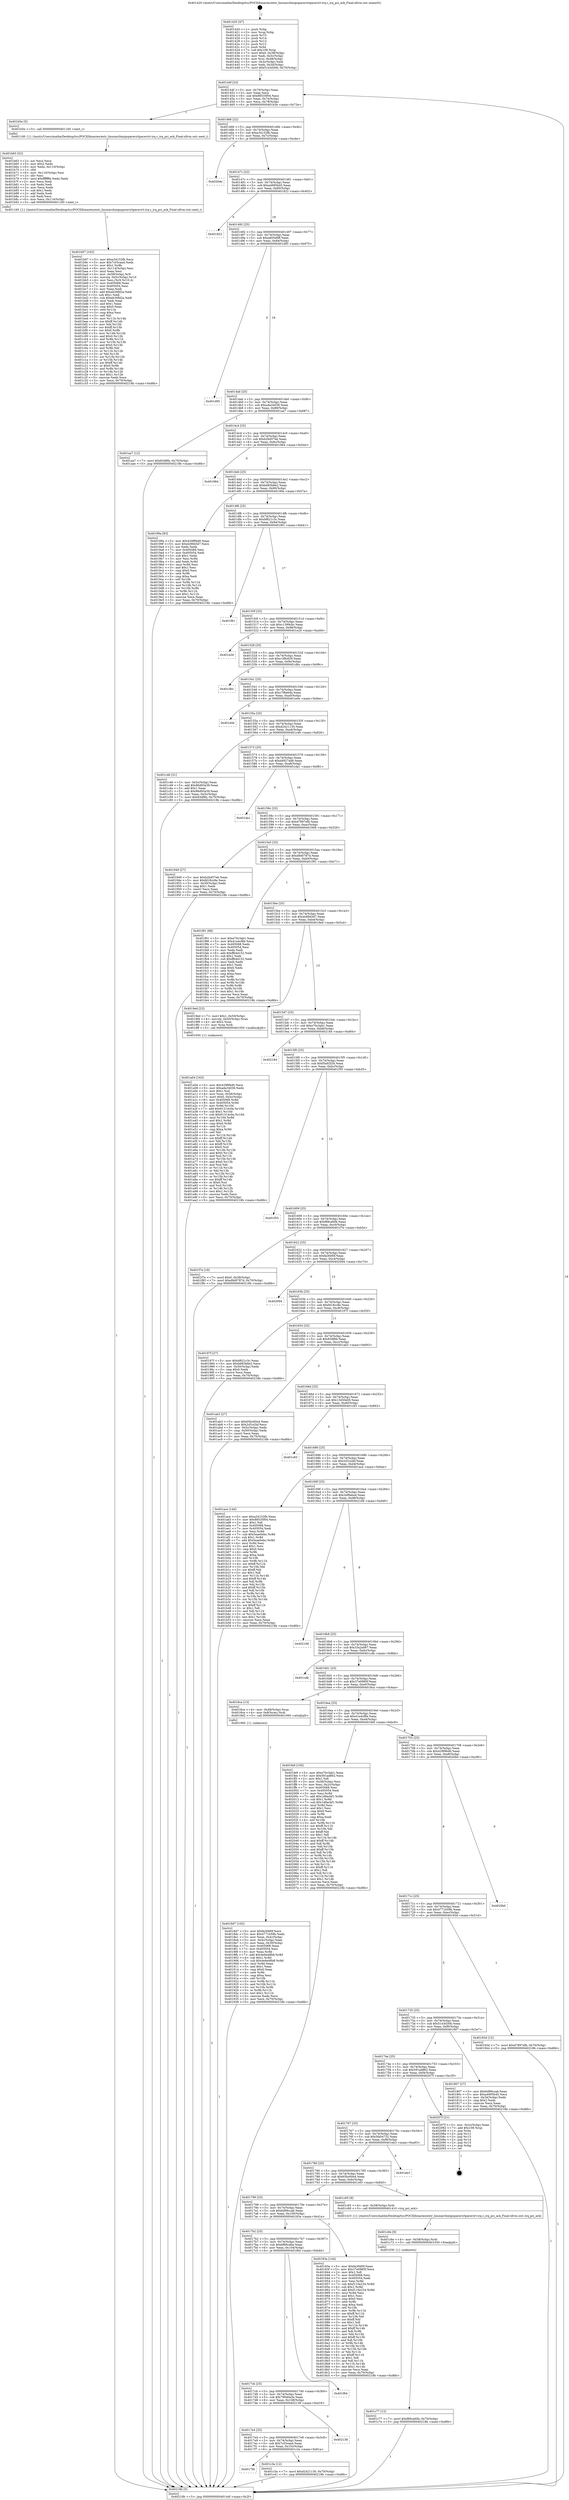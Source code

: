 digraph "0x401420" {
  label = "0x401420 (/mnt/c/Users/mathe/Desktop/tcc/POCII/binaries/extr_linuxarchmipsparavirtparavirt-irq.c_irq_pci_ack_Final-ollvm.out::main(0))"
  labelloc = "t"
  node[shape=record]

  Entry [label="",width=0.3,height=0.3,shape=circle,fillcolor=black,style=filled]
  "0x40144f" [label="{
     0x40144f [23]\l
     | [instrs]\l
     &nbsp;&nbsp;0x40144f \<+3\>: mov -0x70(%rbp),%eax\l
     &nbsp;&nbsp;0x401452 \<+2\>: mov %eax,%ecx\l
     &nbsp;&nbsp;0x401454 \<+6\>: sub $0x88535f04,%ecx\l
     &nbsp;&nbsp;0x40145a \<+3\>: mov %eax,-0x74(%rbp)\l
     &nbsp;&nbsp;0x40145d \<+3\>: mov %ecx,-0x78(%rbp)\l
     &nbsp;&nbsp;0x401460 \<+6\>: je 0000000000401b5e \<main+0x73e\>\l
  }"]
  "0x401b5e" [label="{
     0x401b5e [5]\l
     | [instrs]\l
     &nbsp;&nbsp;0x401b5e \<+5\>: call 0000000000401160 \<next_i\>\l
     | [calls]\l
     &nbsp;&nbsp;0x401160 \{1\} (/mnt/c/Users/mathe/Desktop/tcc/POCII/binaries/extr_linuxarchmipsparavirtparavirt-irq.c_irq_pci_ack_Final-ollvm.out::next_i)\l
  }"]
  "0x401466" [label="{
     0x401466 [22]\l
     | [instrs]\l
     &nbsp;&nbsp;0x401466 \<+5\>: jmp 000000000040146b \<main+0x4b\>\l
     &nbsp;&nbsp;0x40146b \<+3\>: mov -0x74(%rbp),%eax\l
     &nbsp;&nbsp;0x40146e \<+5\>: sub $0xa34152fb,%eax\l
     &nbsp;&nbsp;0x401473 \<+3\>: mov %eax,-0x7c(%rbp)\l
     &nbsp;&nbsp;0x401476 \<+6\>: je 00000000004020de \<main+0xcbe\>\l
  }"]
  Exit [label="",width=0.3,height=0.3,shape=circle,fillcolor=black,style=filled,peripheries=2]
  "0x4020de" [label="{
     0x4020de\l
  }", style=dashed]
  "0x40147c" [label="{
     0x40147c [22]\l
     | [instrs]\l
     &nbsp;&nbsp;0x40147c \<+5\>: jmp 0000000000401481 \<main+0x61\>\l
     &nbsp;&nbsp;0x401481 \<+3\>: mov -0x74(%rbp),%eax\l
     &nbsp;&nbsp;0x401484 \<+5\>: sub $0xa4995b45,%eax\l
     &nbsp;&nbsp;0x401489 \<+3\>: mov %eax,-0x80(%rbp)\l
     &nbsp;&nbsp;0x40148c \<+6\>: je 0000000000401822 \<main+0x402\>\l
  }"]
  "0x401c77" [label="{
     0x401c77 [12]\l
     | [instrs]\l
     &nbsp;&nbsp;0x401c77 \<+7\>: movl $0xf89ca60b,-0x70(%rbp)\l
     &nbsp;&nbsp;0x401c7e \<+5\>: jmp 000000000040218b \<main+0xd6b\>\l
  }"]
  "0x401822" [label="{
     0x401822\l
  }", style=dashed]
  "0x401492" [label="{
     0x401492 [25]\l
     | [instrs]\l
     &nbsp;&nbsp;0x401492 \<+5\>: jmp 0000000000401497 \<main+0x77\>\l
     &nbsp;&nbsp;0x401497 \<+3\>: mov -0x74(%rbp),%eax\l
     &nbsp;&nbsp;0x40149a \<+5\>: sub $0xa605d6ff,%eax\l
     &nbsp;&nbsp;0x40149f \<+6\>: mov %eax,-0x84(%rbp)\l
     &nbsp;&nbsp;0x4014a5 \<+6\>: je 0000000000401d95 \<main+0x975\>\l
  }"]
  "0x401c6e" [label="{
     0x401c6e [9]\l
     | [instrs]\l
     &nbsp;&nbsp;0x401c6e \<+4\>: mov -0x58(%rbp),%rdi\l
     &nbsp;&nbsp;0x401c72 \<+5\>: call 0000000000401030 \<free@plt\>\l
     | [calls]\l
     &nbsp;&nbsp;0x401030 \{1\} (unknown)\l
  }"]
  "0x401d95" [label="{
     0x401d95\l
  }", style=dashed]
  "0x4014ab" [label="{
     0x4014ab [25]\l
     | [instrs]\l
     &nbsp;&nbsp;0x4014ab \<+5\>: jmp 00000000004014b0 \<main+0x90\>\l
     &nbsp;&nbsp;0x4014b0 \<+3\>: mov -0x74(%rbp),%eax\l
     &nbsp;&nbsp;0x4014b3 \<+5\>: sub $0xada34036,%eax\l
     &nbsp;&nbsp;0x4014b8 \<+6\>: mov %eax,-0x88(%rbp)\l
     &nbsp;&nbsp;0x4014be \<+6\>: je 0000000000401aa7 \<main+0x687\>\l
  }"]
  "0x4017fd" [label="{
     0x4017fd\l
  }", style=dashed]
  "0x401aa7" [label="{
     0x401aa7 [12]\l
     | [instrs]\l
     &nbsp;&nbsp;0x401aa7 \<+7\>: movl $0x83df6b,-0x70(%rbp)\l
     &nbsp;&nbsp;0x401aae \<+5\>: jmp 000000000040218b \<main+0xd6b\>\l
  }"]
  "0x4014c4" [label="{
     0x4014c4 [25]\l
     | [instrs]\l
     &nbsp;&nbsp;0x4014c4 \<+5\>: jmp 00000000004014c9 \<main+0xa9\>\l
     &nbsp;&nbsp;0x4014c9 \<+3\>: mov -0x74(%rbp),%eax\l
     &nbsp;&nbsp;0x4014cc \<+5\>: sub $0xb2bd57eb,%eax\l
     &nbsp;&nbsp;0x4014d1 \<+6\>: mov %eax,-0x8c(%rbp)\l
     &nbsp;&nbsp;0x4014d7 \<+6\>: je 0000000000401964 \<main+0x544\>\l
  }"]
  "0x401c3a" [label="{
     0x401c3a [12]\l
     | [instrs]\l
     &nbsp;&nbsp;0x401c3a \<+7\>: movl $0xd2421130,-0x70(%rbp)\l
     &nbsp;&nbsp;0x401c41 \<+5\>: jmp 000000000040218b \<main+0xd6b\>\l
  }"]
  "0x401964" [label="{
     0x401964\l
  }", style=dashed]
  "0x4014dd" [label="{
     0x4014dd [25]\l
     | [instrs]\l
     &nbsp;&nbsp;0x4014dd \<+5\>: jmp 00000000004014e2 \<main+0xc2\>\l
     &nbsp;&nbsp;0x4014e2 \<+3\>: mov -0x74(%rbp),%eax\l
     &nbsp;&nbsp;0x4014e5 \<+5\>: sub $0xb683b8e2,%eax\l
     &nbsp;&nbsp;0x4014ea \<+6\>: mov %eax,-0x90(%rbp)\l
     &nbsp;&nbsp;0x4014f0 \<+6\>: je 000000000040199a \<main+0x57a\>\l
  }"]
  "0x4017e4" [label="{
     0x4017e4 [25]\l
     | [instrs]\l
     &nbsp;&nbsp;0x4017e4 \<+5\>: jmp 00000000004017e9 \<main+0x3c9\>\l
     &nbsp;&nbsp;0x4017e9 \<+3\>: mov -0x74(%rbp),%eax\l
     &nbsp;&nbsp;0x4017ec \<+5\>: sub $0x7c03caa4,%eax\l
     &nbsp;&nbsp;0x4017f1 \<+6\>: mov %eax,-0x10c(%rbp)\l
     &nbsp;&nbsp;0x4017f7 \<+6\>: je 0000000000401c3a \<main+0x81a\>\l
  }"]
  "0x40199a" [label="{
     0x40199a [83]\l
     | [instrs]\l
     &nbsp;&nbsp;0x40199a \<+5\>: mov $0x429f9bd0,%eax\l
     &nbsp;&nbsp;0x40199f \<+5\>: mov $0xdc89d3d7,%ecx\l
     &nbsp;&nbsp;0x4019a4 \<+2\>: xor %edx,%edx\l
     &nbsp;&nbsp;0x4019a6 \<+7\>: mov 0x405068,%esi\l
     &nbsp;&nbsp;0x4019ad \<+7\>: mov 0x405054,%edi\l
     &nbsp;&nbsp;0x4019b4 \<+3\>: sub $0x1,%edx\l
     &nbsp;&nbsp;0x4019b7 \<+3\>: mov %esi,%r8d\l
     &nbsp;&nbsp;0x4019ba \<+3\>: add %edx,%r8d\l
     &nbsp;&nbsp;0x4019bd \<+4\>: imul %r8d,%esi\l
     &nbsp;&nbsp;0x4019c1 \<+3\>: and $0x1,%esi\l
     &nbsp;&nbsp;0x4019c4 \<+3\>: cmp $0x0,%esi\l
     &nbsp;&nbsp;0x4019c7 \<+4\>: sete %r9b\l
     &nbsp;&nbsp;0x4019cb \<+3\>: cmp $0xa,%edi\l
     &nbsp;&nbsp;0x4019ce \<+4\>: setl %r10b\l
     &nbsp;&nbsp;0x4019d2 \<+3\>: mov %r9b,%r11b\l
     &nbsp;&nbsp;0x4019d5 \<+3\>: and %r10b,%r11b\l
     &nbsp;&nbsp;0x4019d8 \<+3\>: xor %r10b,%r9b\l
     &nbsp;&nbsp;0x4019db \<+3\>: or %r9b,%r11b\l
     &nbsp;&nbsp;0x4019de \<+4\>: test $0x1,%r11b\l
     &nbsp;&nbsp;0x4019e2 \<+3\>: cmovne %ecx,%eax\l
     &nbsp;&nbsp;0x4019e5 \<+3\>: mov %eax,-0x70(%rbp)\l
     &nbsp;&nbsp;0x4019e8 \<+5\>: jmp 000000000040218b \<main+0xd6b\>\l
  }"]
  "0x4014f6" [label="{
     0x4014f6 [25]\l
     | [instrs]\l
     &nbsp;&nbsp;0x4014f6 \<+5\>: jmp 00000000004014fb \<main+0xdb\>\l
     &nbsp;&nbsp;0x4014fb \<+3\>: mov -0x74(%rbp),%eax\l
     &nbsp;&nbsp;0x4014fe \<+5\>: sub $0xbf621c3c,%eax\l
     &nbsp;&nbsp;0x401503 \<+6\>: mov %eax,-0x94(%rbp)\l
     &nbsp;&nbsp;0x401509 \<+6\>: je 0000000000401f61 \<main+0xb41\>\l
  }"]
  "0x402138" [label="{
     0x402138\l
  }", style=dashed]
  "0x401f61" [label="{
     0x401f61\l
  }", style=dashed]
  "0x40150f" [label="{
     0x40150f [25]\l
     | [instrs]\l
     &nbsp;&nbsp;0x40150f \<+5\>: jmp 0000000000401514 \<main+0xf4\>\l
     &nbsp;&nbsp;0x401514 \<+3\>: mov -0x74(%rbp),%eax\l
     &nbsp;&nbsp;0x401517 \<+5\>: sub $0xc1399cbc,%eax\l
     &nbsp;&nbsp;0x40151c \<+6\>: mov %eax,-0x98(%rbp)\l
     &nbsp;&nbsp;0x401522 \<+6\>: je 0000000000401e2d \<main+0xa0d\>\l
  }"]
  "0x4017cb" [label="{
     0x4017cb [25]\l
     | [instrs]\l
     &nbsp;&nbsp;0x4017cb \<+5\>: jmp 00000000004017d0 \<main+0x3b0\>\l
     &nbsp;&nbsp;0x4017d0 \<+3\>: mov -0x74(%rbp),%eax\l
     &nbsp;&nbsp;0x4017d3 \<+5\>: sub $0x790d0a3e,%eax\l
     &nbsp;&nbsp;0x4017d8 \<+6\>: mov %eax,-0x108(%rbp)\l
     &nbsp;&nbsp;0x4017de \<+6\>: je 0000000000402138 \<main+0xd18\>\l
  }"]
  "0x401e2d" [label="{
     0x401e2d\l
  }", style=dashed]
  "0x401528" [label="{
     0x401528 [25]\l
     | [instrs]\l
     &nbsp;&nbsp;0x401528 \<+5\>: jmp 000000000040152d \<main+0x10d\>\l
     &nbsp;&nbsp;0x40152d \<+3\>: mov -0x74(%rbp),%eax\l
     &nbsp;&nbsp;0x401530 \<+5\>: sub $0xc1f8c829,%eax\l
     &nbsp;&nbsp;0x401535 \<+6\>: mov %eax,-0x9c(%rbp)\l
     &nbsp;&nbsp;0x40153b \<+6\>: je 0000000000401dbc \<main+0x99c\>\l
  }"]
  "0x401f6d" [label="{
     0x401f6d\l
  }", style=dashed]
  "0x401dbc" [label="{
     0x401dbc\l
  }", style=dashed]
  "0x401541" [label="{
     0x401541 [25]\l
     | [instrs]\l
     &nbsp;&nbsp;0x401541 \<+5\>: jmp 0000000000401546 \<main+0x126\>\l
     &nbsp;&nbsp;0x401546 \<+3\>: mov -0x74(%rbp),%eax\l
     &nbsp;&nbsp;0x401549 \<+5\>: sub $0xc7f6e64a,%eax\l
     &nbsp;&nbsp;0x40154e \<+6\>: mov %eax,-0xa0(%rbp)\l
     &nbsp;&nbsp;0x401554 \<+6\>: je 0000000000401e0e \<main+0x9ee\>\l
  }"]
  "0x401b97" [label="{
     0x401b97 [163]\l
     | [instrs]\l
     &nbsp;&nbsp;0x401b97 \<+5\>: mov $0xa34152fb,%ecx\l
     &nbsp;&nbsp;0x401b9c \<+5\>: mov $0x7c03caa4,%edx\l
     &nbsp;&nbsp;0x401ba1 \<+3\>: mov $0x1,%r8b\l
     &nbsp;&nbsp;0x401ba4 \<+6\>: mov -0x114(%rbp),%esi\l
     &nbsp;&nbsp;0x401baa \<+3\>: imul %eax,%esi\l
     &nbsp;&nbsp;0x401bad \<+4\>: mov -0x58(%rbp),%r9\l
     &nbsp;&nbsp;0x401bb1 \<+4\>: movslq -0x5c(%rbp),%r10\l
     &nbsp;&nbsp;0x401bb5 \<+4\>: mov %esi,(%r9,%r10,4)\l
     &nbsp;&nbsp;0x401bb9 \<+7\>: mov 0x405068,%eax\l
     &nbsp;&nbsp;0x401bc0 \<+7\>: mov 0x405054,%esi\l
     &nbsp;&nbsp;0x401bc7 \<+2\>: mov %eax,%edi\l
     &nbsp;&nbsp;0x401bc9 \<+6\>: add $0xeb30fd2a,%edi\l
     &nbsp;&nbsp;0x401bcf \<+3\>: sub $0x1,%edi\l
     &nbsp;&nbsp;0x401bd2 \<+6\>: sub $0xeb30fd2a,%edi\l
     &nbsp;&nbsp;0x401bd8 \<+3\>: imul %edi,%eax\l
     &nbsp;&nbsp;0x401bdb \<+3\>: and $0x1,%eax\l
     &nbsp;&nbsp;0x401bde \<+3\>: cmp $0x0,%eax\l
     &nbsp;&nbsp;0x401be1 \<+4\>: sete %r11b\l
     &nbsp;&nbsp;0x401be5 \<+3\>: cmp $0xa,%esi\l
     &nbsp;&nbsp;0x401be8 \<+3\>: setl %bl\l
     &nbsp;&nbsp;0x401beb \<+3\>: mov %r11b,%r14b\l
     &nbsp;&nbsp;0x401bee \<+4\>: xor $0xff,%r14b\l
     &nbsp;&nbsp;0x401bf2 \<+3\>: mov %bl,%r15b\l
     &nbsp;&nbsp;0x401bf5 \<+4\>: xor $0xff,%r15b\l
     &nbsp;&nbsp;0x401bf9 \<+4\>: xor $0x0,%r8b\l
     &nbsp;&nbsp;0x401bfd \<+3\>: mov %r14b,%r12b\l
     &nbsp;&nbsp;0x401c00 \<+4\>: and $0x0,%r12b\l
     &nbsp;&nbsp;0x401c04 \<+3\>: and %r8b,%r11b\l
     &nbsp;&nbsp;0x401c07 \<+3\>: mov %r15b,%r13b\l
     &nbsp;&nbsp;0x401c0a \<+4\>: and $0x0,%r13b\l
     &nbsp;&nbsp;0x401c0e \<+3\>: and %r8b,%bl\l
     &nbsp;&nbsp;0x401c11 \<+3\>: or %r11b,%r12b\l
     &nbsp;&nbsp;0x401c14 \<+3\>: or %bl,%r13b\l
     &nbsp;&nbsp;0x401c17 \<+3\>: xor %r13b,%r12b\l
     &nbsp;&nbsp;0x401c1a \<+3\>: or %r15b,%r14b\l
     &nbsp;&nbsp;0x401c1d \<+4\>: xor $0xff,%r14b\l
     &nbsp;&nbsp;0x401c21 \<+4\>: or $0x0,%r8b\l
     &nbsp;&nbsp;0x401c25 \<+3\>: and %r8b,%r14b\l
     &nbsp;&nbsp;0x401c28 \<+3\>: or %r14b,%r12b\l
     &nbsp;&nbsp;0x401c2b \<+4\>: test $0x1,%r12b\l
     &nbsp;&nbsp;0x401c2f \<+3\>: cmovne %edx,%ecx\l
     &nbsp;&nbsp;0x401c32 \<+3\>: mov %ecx,-0x70(%rbp)\l
     &nbsp;&nbsp;0x401c35 \<+5\>: jmp 000000000040218b \<main+0xd6b\>\l
  }"]
  "0x401e0e" [label="{
     0x401e0e\l
  }", style=dashed]
  "0x40155a" [label="{
     0x40155a [25]\l
     | [instrs]\l
     &nbsp;&nbsp;0x40155a \<+5\>: jmp 000000000040155f \<main+0x13f\>\l
     &nbsp;&nbsp;0x40155f \<+3\>: mov -0x74(%rbp),%eax\l
     &nbsp;&nbsp;0x401562 \<+5\>: sub $0xd2421130,%eax\l
     &nbsp;&nbsp;0x401567 \<+6\>: mov %eax,-0xa4(%rbp)\l
     &nbsp;&nbsp;0x40156d \<+6\>: je 0000000000401c46 \<main+0x826\>\l
  }"]
  "0x401b63" [label="{
     0x401b63 [52]\l
     | [instrs]\l
     &nbsp;&nbsp;0x401b63 \<+2\>: xor %ecx,%ecx\l
     &nbsp;&nbsp;0x401b65 \<+5\>: mov $0x2,%edx\l
     &nbsp;&nbsp;0x401b6a \<+6\>: mov %edx,-0x110(%rbp)\l
     &nbsp;&nbsp;0x401b70 \<+1\>: cltd\l
     &nbsp;&nbsp;0x401b71 \<+6\>: mov -0x110(%rbp),%esi\l
     &nbsp;&nbsp;0x401b77 \<+2\>: idiv %esi\l
     &nbsp;&nbsp;0x401b79 \<+6\>: imul $0xfffffffe,%edx,%edx\l
     &nbsp;&nbsp;0x401b7f \<+2\>: mov %ecx,%edi\l
     &nbsp;&nbsp;0x401b81 \<+2\>: sub %edx,%edi\l
     &nbsp;&nbsp;0x401b83 \<+2\>: mov %ecx,%edx\l
     &nbsp;&nbsp;0x401b85 \<+3\>: sub $0x1,%edx\l
     &nbsp;&nbsp;0x401b88 \<+2\>: add %edx,%edi\l
     &nbsp;&nbsp;0x401b8a \<+2\>: sub %edi,%ecx\l
     &nbsp;&nbsp;0x401b8c \<+6\>: mov %ecx,-0x114(%rbp)\l
     &nbsp;&nbsp;0x401b92 \<+5\>: call 0000000000401160 \<next_i\>\l
     | [calls]\l
     &nbsp;&nbsp;0x401160 \{1\} (/mnt/c/Users/mathe/Desktop/tcc/POCII/binaries/extr_linuxarchmipsparavirtparavirt-irq.c_irq_pci_ack_Final-ollvm.out::next_i)\l
  }"]
  "0x401c46" [label="{
     0x401c46 [31]\l
     | [instrs]\l
     &nbsp;&nbsp;0x401c46 \<+3\>: mov -0x5c(%rbp),%eax\l
     &nbsp;&nbsp;0x401c49 \<+5\>: add $0x86d93a39,%eax\l
     &nbsp;&nbsp;0x401c4e \<+3\>: add $0x1,%eax\l
     &nbsp;&nbsp;0x401c51 \<+5\>: sub $0x86d93a39,%eax\l
     &nbsp;&nbsp;0x401c56 \<+3\>: mov %eax,-0x5c(%rbp)\l
     &nbsp;&nbsp;0x401c59 \<+7\>: movl $0x83df6b,-0x70(%rbp)\l
     &nbsp;&nbsp;0x401c60 \<+5\>: jmp 000000000040218b \<main+0xd6b\>\l
  }"]
  "0x401573" [label="{
     0x401573 [25]\l
     | [instrs]\l
     &nbsp;&nbsp;0x401573 \<+5\>: jmp 0000000000401578 \<main+0x158\>\l
     &nbsp;&nbsp;0x401578 \<+3\>: mov -0x74(%rbp),%eax\l
     &nbsp;&nbsp;0x40157b \<+5\>: sub $0xd4927ad6,%eax\l
     &nbsp;&nbsp;0x401580 \<+6\>: mov %eax,-0xa8(%rbp)\l
     &nbsp;&nbsp;0x401586 \<+6\>: je 0000000000401da1 \<main+0x981\>\l
  }"]
  "0x401a04" [label="{
     0x401a04 [163]\l
     | [instrs]\l
     &nbsp;&nbsp;0x401a04 \<+5\>: mov $0x429f9bd0,%ecx\l
     &nbsp;&nbsp;0x401a09 \<+5\>: mov $0xada34036,%edx\l
     &nbsp;&nbsp;0x401a0e \<+3\>: mov $0x1,%sil\l
     &nbsp;&nbsp;0x401a11 \<+4\>: mov %rax,-0x58(%rbp)\l
     &nbsp;&nbsp;0x401a15 \<+7\>: movl $0x0,-0x5c(%rbp)\l
     &nbsp;&nbsp;0x401a1c \<+8\>: mov 0x405068,%r8d\l
     &nbsp;&nbsp;0x401a24 \<+8\>: mov 0x405054,%r9d\l
     &nbsp;&nbsp;0x401a2c \<+3\>: mov %r8d,%r10d\l
     &nbsp;&nbsp;0x401a2f \<+7\>: add $0x61314c0a,%r10d\l
     &nbsp;&nbsp;0x401a36 \<+4\>: sub $0x1,%r10d\l
     &nbsp;&nbsp;0x401a3a \<+7\>: sub $0x61314c0a,%r10d\l
     &nbsp;&nbsp;0x401a41 \<+4\>: imul %r10d,%r8d\l
     &nbsp;&nbsp;0x401a45 \<+4\>: and $0x1,%r8d\l
     &nbsp;&nbsp;0x401a49 \<+4\>: cmp $0x0,%r8d\l
     &nbsp;&nbsp;0x401a4d \<+4\>: sete %r11b\l
     &nbsp;&nbsp;0x401a51 \<+4\>: cmp $0xa,%r9d\l
     &nbsp;&nbsp;0x401a55 \<+3\>: setl %bl\l
     &nbsp;&nbsp;0x401a58 \<+3\>: mov %r11b,%r14b\l
     &nbsp;&nbsp;0x401a5b \<+4\>: xor $0xff,%r14b\l
     &nbsp;&nbsp;0x401a5f \<+3\>: mov %bl,%r15b\l
     &nbsp;&nbsp;0x401a62 \<+4\>: xor $0xff,%r15b\l
     &nbsp;&nbsp;0x401a66 \<+4\>: xor $0x0,%sil\l
     &nbsp;&nbsp;0x401a6a \<+3\>: mov %r14b,%r12b\l
     &nbsp;&nbsp;0x401a6d \<+4\>: and $0x0,%r12b\l
     &nbsp;&nbsp;0x401a71 \<+3\>: and %sil,%r11b\l
     &nbsp;&nbsp;0x401a74 \<+3\>: mov %r15b,%r13b\l
     &nbsp;&nbsp;0x401a77 \<+4\>: and $0x0,%r13b\l
     &nbsp;&nbsp;0x401a7b \<+3\>: and %sil,%bl\l
     &nbsp;&nbsp;0x401a7e \<+3\>: or %r11b,%r12b\l
     &nbsp;&nbsp;0x401a81 \<+3\>: or %bl,%r13b\l
     &nbsp;&nbsp;0x401a84 \<+3\>: xor %r13b,%r12b\l
     &nbsp;&nbsp;0x401a87 \<+3\>: or %r15b,%r14b\l
     &nbsp;&nbsp;0x401a8a \<+4\>: xor $0xff,%r14b\l
     &nbsp;&nbsp;0x401a8e \<+4\>: or $0x0,%sil\l
     &nbsp;&nbsp;0x401a92 \<+3\>: and %sil,%r14b\l
     &nbsp;&nbsp;0x401a95 \<+3\>: or %r14b,%r12b\l
     &nbsp;&nbsp;0x401a98 \<+4\>: test $0x1,%r12b\l
     &nbsp;&nbsp;0x401a9c \<+3\>: cmovne %edx,%ecx\l
     &nbsp;&nbsp;0x401a9f \<+3\>: mov %ecx,-0x70(%rbp)\l
     &nbsp;&nbsp;0x401aa2 \<+5\>: jmp 000000000040218b \<main+0xd6b\>\l
  }"]
  "0x401da1" [label="{
     0x401da1\l
  }", style=dashed]
  "0x40158c" [label="{
     0x40158c [25]\l
     | [instrs]\l
     &nbsp;&nbsp;0x40158c \<+5\>: jmp 0000000000401591 \<main+0x171\>\l
     &nbsp;&nbsp;0x401591 \<+3\>: mov -0x74(%rbp),%eax\l
     &nbsp;&nbsp;0x401594 \<+5\>: sub $0xd7897efb,%eax\l
     &nbsp;&nbsp;0x401599 \<+6\>: mov %eax,-0xac(%rbp)\l
     &nbsp;&nbsp;0x40159f \<+6\>: je 0000000000401949 \<main+0x529\>\l
  }"]
  "0x4018d7" [label="{
     0x4018d7 [102]\l
     | [instrs]\l
     &nbsp;&nbsp;0x4018d7 \<+5\>: mov $0xfa3f4f0f,%ecx\l
     &nbsp;&nbsp;0x4018dc \<+5\>: mov $0x4771b59b,%edx\l
     &nbsp;&nbsp;0x4018e1 \<+3\>: mov %eax,-0x4c(%rbp)\l
     &nbsp;&nbsp;0x4018e4 \<+3\>: mov -0x4c(%rbp),%eax\l
     &nbsp;&nbsp;0x4018e7 \<+3\>: mov %eax,-0x30(%rbp)\l
     &nbsp;&nbsp;0x4018ea \<+7\>: mov 0x405068,%eax\l
     &nbsp;&nbsp;0x4018f1 \<+7\>: mov 0x405054,%esi\l
     &nbsp;&nbsp;0x4018f8 \<+3\>: mov %eax,%r8d\l
     &nbsp;&nbsp;0x4018fb \<+7\>: add $0x4e9a48b8,%r8d\l
     &nbsp;&nbsp;0x401902 \<+4\>: sub $0x1,%r8d\l
     &nbsp;&nbsp;0x401906 \<+7\>: sub $0x4e9a48b8,%r8d\l
     &nbsp;&nbsp;0x40190d \<+4\>: imul %r8d,%eax\l
     &nbsp;&nbsp;0x401911 \<+3\>: and $0x1,%eax\l
     &nbsp;&nbsp;0x401914 \<+3\>: cmp $0x0,%eax\l
     &nbsp;&nbsp;0x401917 \<+4\>: sete %r9b\l
     &nbsp;&nbsp;0x40191b \<+3\>: cmp $0xa,%esi\l
     &nbsp;&nbsp;0x40191e \<+4\>: setl %r10b\l
     &nbsp;&nbsp;0x401922 \<+3\>: mov %r9b,%r11b\l
     &nbsp;&nbsp;0x401925 \<+3\>: and %r10b,%r11b\l
     &nbsp;&nbsp;0x401928 \<+3\>: xor %r10b,%r9b\l
     &nbsp;&nbsp;0x40192b \<+3\>: or %r9b,%r11b\l
     &nbsp;&nbsp;0x40192e \<+4\>: test $0x1,%r11b\l
     &nbsp;&nbsp;0x401932 \<+3\>: cmovne %edx,%ecx\l
     &nbsp;&nbsp;0x401935 \<+3\>: mov %ecx,-0x70(%rbp)\l
     &nbsp;&nbsp;0x401938 \<+5\>: jmp 000000000040218b \<main+0xd6b\>\l
  }"]
  "0x401949" [label="{
     0x401949 [27]\l
     | [instrs]\l
     &nbsp;&nbsp;0x401949 \<+5\>: mov $0xb2bd57eb,%eax\l
     &nbsp;&nbsp;0x40194e \<+5\>: mov $0xfd18cc8e,%ecx\l
     &nbsp;&nbsp;0x401953 \<+3\>: mov -0x30(%rbp),%edx\l
     &nbsp;&nbsp;0x401956 \<+3\>: cmp $0x1,%edx\l
     &nbsp;&nbsp;0x401959 \<+3\>: cmovl %ecx,%eax\l
     &nbsp;&nbsp;0x40195c \<+3\>: mov %eax,-0x70(%rbp)\l
     &nbsp;&nbsp;0x40195f \<+5\>: jmp 000000000040218b \<main+0xd6b\>\l
  }"]
  "0x4015a5" [label="{
     0x4015a5 [25]\l
     | [instrs]\l
     &nbsp;&nbsp;0x4015a5 \<+5\>: jmp 00000000004015aa \<main+0x18a\>\l
     &nbsp;&nbsp;0x4015aa \<+3\>: mov -0x74(%rbp),%eax\l
     &nbsp;&nbsp;0x4015ad \<+5\>: sub $0xd9d0787d,%eax\l
     &nbsp;&nbsp;0x4015b2 \<+6\>: mov %eax,-0xb0(%rbp)\l
     &nbsp;&nbsp;0x4015b8 \<+6\>: je 0000000000401f91 \<main+0xb71\>\l
  }"]
  "0x4017b2" [label="{
     0x4017b2 [25]\l
     | [instrs]\l
     &nbsp;&nbsp;0x4017b2 \<+5\>: jmp 00000000004017b7 \<main+0x397\>\l
     &nbsp;&nbsp;0x4017b7 \<+3\>: mov -0x74(%rbp),%eax\l
     &nbsp;&nbsp;0x4017ba \<+5\>: sub $0x6f69cdba,%eax\l
     &nbsp;&nbsp;0x4017bf \<+6\>: mov %eax,-0x104(%rbp)\l
     &nbsp;&nbsp;0x4017c5 \<+6\>: je 0000000000401f6d \<main+0xb4d\>\l
  }"]
  "0x401f91" [label="{
     0x401f91 [88]\l
     | [instrs]\l
     &nbsp;&nbsp;0x401f91 \<+5\>: mov $0xe70c3ab1,%eax\l
     &nbsp;&nbsp;0x401f96 \<+5\>: mov $0x41e4cf6b,%ecx\l
     &nbsp;&nbsp;0x401f9b \<+7\>: mov 0x405068,%edx\l
     &nbsp;&nbsp;0x401fa2 \<+7\>: mov 0x405054,%esi\l
     &nbsp;&nbsp;0x401fa9 \<+2\>: mov %edx,%edi\l
     &nbsp;&nbsp;0x401fab \<+6\>: add $0xffb4d152,%edi\l
     &nbsp;&nbsp;0x401fb1 \<+3\>: sub $0x1,%edi\l
     &nbsp;&nbsp;0x401fb4 \<+6\>: sub $0xffb4d152,%edi\l
     &nbsp;&nbsp;0x401fba \<+3\>: imul %edi,%edx\l
     &nbsp;&nbsp;0x401fbd \<+3\>: and $0x1,%edx\l
     &nbsp;&nbsp;0x401fc0 \<+3\>: cmp $0x0,%edx\l
     &nbsp;&nbsp;0x401fc3 \<+4\>: sete %r8b\l
     &nbsp;&nbsp;0x401fc7 \<+3\>: cmp $0xa,%esi\l
     &nbsp;&nbsp;0x401fca \<+4\>: setl %r9b\l
     &nbsp;&nbsp;0x401fce \<+3\>: mov %r8b,%r10b\l
     &nbsp;&nbsp;0x401fd1 \<+3\>: and %r9b,%r10b\l
     &nbsp;&nbsp;0x401fd4 \<+3\>: xor %r9b,%r8b\l
     &nbsp;&nbsp;0x401fd7 \<+3\>: or %r8b,%r10b\l
     &nbsp;&nbsp;0x401fda \<+4\>: test $0x1,%r10b\l
     &nbsp;&nbsp;0x401fde \<+3\>: cmovne %ecx,%eax\l
     &nbsp;&nbsp;0x401fe1 \<+3\>: mov %eax,-0x70(%rbp)\l
     &nbsp;&nbsp;0x401fe4 \<+5\>: jmp 000000000040218b \<main+0xd6b\>\l
  }"]
  "0x4015be" [label="{
     0x4015be [25]\l
     | [instrs]\l
     &nbsp;&nbsp;0x4015be \<+5\>: jmp 00000000004015c3 \<main+0x1a3\>\l
     &nbsp;&nbsp;0x4015c3 \<+3\>: mov -0x74(%rbp),%eax\l
     &nbsp;&nbsp;0x4015c6 \<+5\>: sub $0xdc89d3d7,%eax\l
     &nbsp;&nbsp;0x4015cb \<+6\>: mov %eax,-0xb4(%rbp)\l
     &nbsp;&nbsp;0x4015d1 \<+6\>: je 00000000004019ed \<main+0x5cd\>\l
  }"]
  "0x40183a" [label="{
     0x40183a [144]\l
     | [instrs]\l
     &nbsp;&nbsp;0x40183a \<+5\>: mov $0xfa3f4f0f,%eax\l
     &nbsp;&nbsp;0x40183f \<+5\>: mov $0x37e0985f,%ecx\l
     &nbsp;&nbsp;0x401844 \<+2\>: mov $0x1,%dl\l
     &nbsp;&nbsp;0x401846 \<+7\>: mov 0x405068,%esi\l
     &nbsp;&nbsp;0x40184d \<+7\>: mov 0x405054,%edi\l
     &nbsp;&nbsp;0x401854 \<+3\>: mov %esi,%r8d\l
     &nbsp;&nbsp;0x401857 \<+7\>: sub $0xf110e234,%r8d\l
     &nbsp;&nbsp;0x40185e \<+4\>: sub $0x1,%r8d\l
     &nbsp;&nbsp;0x401862 \<+7\>: add $0xf110e234,%r8d\l
     &nbsp;&nbsp;0x401869 \<+4\>: imul %r8d,%esi\l
     &nbsp;&nbsp;0x40186d \<+3\>: and $0x1,%esi\l
     &nbsp;&nbsp;0x401870 \<+3\>: cmp $0x0,%esi\l
     &nbsp;&nbsp;0x401873 \<+4\>: sete %r9b\l
     &nbsp;&nbsp;0x401877 \<+3\>: cmp $0xa,%edi\l
     &nbsp;&nbsp;0x40187a \<+4\>: setl %r10b\l
     &nbsp;&nbsp;0x40187e \<+3\>: mov %r9b,%r11b\l
     &nbsp;&nbsp;0x401881 \<+4\>: xor $0xff,%r11b\l
     &nbsp;&nbsp;0x401885 \<+3\>: mov %r10b,%bl\l
     &nbsp;&nbsp;0x401888 \<+3\>: xor $0xff,%bl\l
     &nbsp;&nbsp;0x40188b \<+3\>: xor $0x1,%dl\l
     &nbsp;&nbsp;0x40188e \<+3\>: mov %r11b,%r14b\l
     &nbsp;&nbsp;0x401891 \<+4\>: and $0xff,%r14b\l
     &nbsp;&nbsp;0x401895 \<+3\>: and %dl,%r9b\l
     &nbsp;&nbsp;0x401898 \<+3\>: mov %bl,%r15b\l
     &nbsp;&nbsp;0x40189b \<+4\>: and $0xff,%r15b\l
     &nbsp;&nbsp;0x40189f \<+3\>: and %dl,%r10b\l
     &nbsp;&nbsp;0x4018a2 \<+3\>: or %r9b,%r14b\l
     &nbsp;&nbsp;0x4018a5 \<+3\>: or %r10b,%r15b\l
     &nbsp;&nbsp;0x4018a8 \<+3\>: xor %r15b,%r14b\l
     &nbsp;&nbsp;0x4018ab \<+3\>: or %bl,%r11b\l
     &nbsp;&nbsp;0x4018ae \<+4\>: xor $0xff,%r11b\l
     &nbsp;&nbsp;0x4018b2 \<+3\>: or $0x1,%dl\l
     &nbsp;&nbsp;0x4018b5 \<+3\>: and %dl,%r11b\l
     &nbsp;&nbsp;0x4018b8 \<+3\>: or %r11b,%r14b\l
     &nbsp;&nbsp;0x4018bb \<+4\>: test $0x1,%r14b\l
     &nbsp;&nbsp;0x4018bf \<+3\>: cmovne %ecx,%eax\l
     &nbsp;&nbsp;0x4018c2 \<+3\>: mov %eax,-0x70(%rbp)\l
     &nbsp;&nbsp;0x4018c5 \<+5\>: jmp 000000000040218b \<main+0xd6b\>\l
  }"]
  "0x4019ed" [label="{
     0x4019ed [23]\l
     | [instrs]\l
     &nbsp;&nbsp;0x4019ed \<+7\>: movl $0x1,-0x50(%rbp)\l
     &nbsp;&nbsp;0x4019f4 \<+4\>: movslq -0x50(%rbp),%rax\l
     &nbsp;&nbsp;0x4019f8 \<+4\>: shl $0x2,%rax\l
     &nbsp;&nbsp;0x4019fc \<+3\>: mov %rax,%rdi\l
     &nbsp;&nbsp;0x4019ff \<+5\>: call 0000000000401050 \<malloc@plt\>\l
     | [calls]\l
     &nbsp;&nbsp;0x401050 \{1\} (unknown)\l
  }"]
  "0x4015d7" [label="{
     0x4015d7 [25]\l
     | [instrs]\l
     &nbsp;&nbsp;0x4015d7 \<+5\>: jmp 00000000004015dc \<main+0x1bc\>\l
     &nbsp;&nbsp;0x4015dc \<+3\>: mov -0x74(%rbp),%eax\l
     &nbsp;&nbsp;0x4015df \<+5\>: sub $0xe70c3ab1,%eax\l
     &nbsp;&nbsp;0x4015e4 \<+6\>: mov %eax,-0xb8(%rbp)\l
     &nbsp;&nbsp;0x4015ea \<+6\>: je 0000000000402184 \<main+0xd64\>\l
  }"]
  "0x401799" [label="{
     0x401799 [25]\l
     | [instrs]\l
     &nbsp;&nbsp;0x401799 \<+5\>: jmp 000000000040179e \<main+0x37e\>\l
     &nbsp;&nbsp;0x40179e \<+3\>: mov -0x74(%rbp),%eax\l
     &nbsp;&nbsp;0x4017a1 \<+5\>: sub $0x6d99ccab,%eax\l
     &nbsp;&nbsp;0x4017a6 \<+6\>: mov %eax,-0x100(%rbp)\l
     &nbsp;&nbsp;0x4017ac \<+6\>: je 000000000040183a \<main+0x41a\>\l
  }"]
  "0x402184" [label="{
     0x402184\l
  }", style=dashed]
  "0x4015f0" [label="{
     0x4015f0 [25]\l
     | [instrs]\l
     &nbsp;&nbsp;0x4015f0 \<+5\>: jmp 00000000004015f5 \<main+0x1d5\>\l
     &nbsp;&nbsp;0x4015f5 \<+3\>: mov -0x74(%rbp),%eax\l
     &nbsp;&nbsp;0x4015f8 \<+5\>: sub $0xf5a92f26,%eax\l
     &nbsp;&nbsp;0x4015fd \<+6\>: mov %eax,-0xbc(%rbp)\l
     &nbsp;&nbsp;0x401603 \<+6\>: je 0000000000401f55 \<main+0xb35\>\l
  }"]
  "0x401c65" [label="{
     0x401c65 [9]\l
     | [instrs]\l
     &nbsp;&nbsp;0x401c65 \<+4\>: mov -0x58(%rbp),%rdi\l
     &nbsp;&nbsp;0x401c69 \<+5\>: call 0000000000401410 \<irq_pci_ack\>\l
     | [calls]\l
     &nbsp;&nbsp;0x401410 \{1\} (/mnt/c/Users/mathe/Desktop/tcc/POCII/binaries/extr_linuxarchmipsparavirtparavirt-irq.c_irq_pci_ack_Final-ollvm.out::irq_pci_ack)\l
  }"]
  "0x401f55" [label="{
     0x401f55\l
  }", style=dashed]
  "0x401609" [label="{
     0x401609 [25]\l
     | [instrs]\l
     &nbsp;&nbsp;0x401609 \<+5\>: jmp 000000000040160e \<main+0x1ee\>\l
     &nbsp;&nbsp;0x40160e \<+3\>: mov -0x74(%rbp),%eax\l
     &nbsp;&nbsp;0x401611 \<+5\>: sub $0xf89ca60b,%eax\l
     &nbsp;&nbsp;0x401616 \<+6\>: mov %eax,-0xc0(%rbp)\l
     &nbsp;&nbsp;0x40161c \<+6\>: je 0000000000401f7e \<main+0xb5e\>\l
  }"]
  "0x401780" [label="{
     0x401780 [25]\l
     | [instrs]\l
     &nbsp;&nbsp;0x401780 \<+5\>: jmp 0000000000401785 \<main+0x365\>\l
     &nbsp;&nbsp;0x401785 \<+3\>: mov -0x74(%rbp),%eax\l
     &nbsp;&nbsp;0x401788 \<+5\>: sub $0x65bc60e4,%eax\l
     &nbsp;&nbsp;0x40178d \<+6\>: mov %eax,-0xfc(%rbp)\l
     &nbsp;&nbsp;0x401793 \<+6\>: je 0000000000401c65 \<main+0x845\>\l
  }"]
  "0x401f7e" [label="{
     0x401f7e [19]\l
     | [instrs]\l
     &nbsp;&nbsp;0x401f7e \<+7\>: movl $0x0,-0x38(%rbp)\l
     &nbsp;&nbsp;0x401f85 \<+7\>: movl $0xd9d0787d,-0x70(%rbp)\l
     &nbsp;&nbsp;0x401f8c \<+5\>: jmp 000000000040218b \<main+0xd6b\>\l
  }"]
  "0x401622" [label="{
     0x401622 [25]\l
     | [instrs]\l
     &nbsp;&nbsp;0x401622 \<+5\>: jmp 0000000000401627 \<main+0x207\>\l
     &nbsp;&nbsp;0x401627 \<+3\>: mov -0x74(%rbp),%eax\l
     &nbsp;&nbsp;0x40162a \<+5\>: sub $0xfa3f4f0f,%eax\l
     &nbsp;&nbsp;0x40162f \<+6\>: mov %eax,-0xc4(%rbp)\l
     &nbsp;&nbsp;0x401635 \<+6\>: je 0000000000402094 \<main+0xc74\>\l
  }"]
  "0x401eb3" [label="{
     0x401eb3\l
  }", style=dashed]
  "0x402094" [label="{
     0x402094\l
  }", style=dashed]
  "0x40163b" [label="{
     0x40163b [25]\l
     | [instrs]\l
     &nbsp;&nbsp;0x40163b \<+5\>: jmp 0000000000401640 \<main+0x220\>\l
     &nbsp;&nbsp;0x401640 \<+3\>: mov -0x74(%rbp),%eax\l
     &nbsp;&nbsp;0x401643 \<+5\>: sub $0xfd18cc8e,%eax\l
     &nbsp;&nbsp;0x401648 \<+6\>: mov %eax,-0xc8(%rbp)\l
     &nbsp;&nbsp;0x40164e \<+6\>: je 000000000040197f \<main+0x55f\>\l
  }"]
  "0x401767" [label="{
     0x401767 [25]\l
     | [instrs]\l
     &nbsp;&nbsp;0x401767 \<+5\>: jmp 000000000040176c \<main+0x34c\>\l
     &nbsp;&nbsp;0x40176c \<+3\>: mov -0x74(%rbp),%eax\l
     &nbsp;&nbsp;0x40176f \<+5\>: sub $0x5fa04732,%eax\l
     &nbsp;&nbsp;0x401774 \<+6\>: mov %eax,-0xf8(%rbp)\l
     &nbsp;&nbsp;0x40177a \<+6\>: je 0000000000401eb3 \<main+0xa93\>\l
  }"]
  "0x40197f" [label="{
     0x40197f [27]\l
     | [instrs]\l
     &nbsp;&nbsp;0x40197f \<+5\>: mov $0xbf621c3c,%eax\l
     &nbsp;&nbsp;0x401984 \<+5\>: mov $0xb683b8e2,%ecx\l
     &nbsp;&nbsp;0x401989 \<+3\>: mov -0x30(%rbp),%edx\l
     &nbsp;&nbsp;0x40198c \<+3\>: cmp $0x0,%edx\l
     &nbsp;&nbsp;0x40198f \<+3\>: cmove %ecx,%eax\l
     &nbsp;&nbsp;0x401992 \<+3\>: mov %eax,-0x70(%rbp)\l
     &nbsp;&nbsp;0x401995 \<+5\>: jmp 000000000040218b \<main+0xd6b\>\l
  }"]
  "0x401654" [label="{
     0x401654 [25]\l
     | [instrs]\l
     &nbsp;&nbsp;0x401654 \<+5\>: jmp 0000000000401659 \<main+0x239\>\l
     &nbsp;&nbsp;0x401659 \<+3\>: mov -0x74(%rbp),%eax\l
     &nbsp;&nbsp;0x40165c \<+5\>: sub $0x83df6b,%eax\l
     &nbsp;&nbsp;0x401661 \<+6\>: mov %eax,-0xcc(%rbp)\l
     &nbsp;&nbsp;0x401667 \<+6\>: je 0000000000401ab3 \<main+0x693\>\l
  }"]
  "0x40207f" [label="{
     0x40207f [21]\l
     | [instrs]\l
     &nbsp;&nbsp;0x40207f \<+3\>: mov -0x2c(%rbp),%eax\l
     &nbsp;&nbsp;0x402082 \<+7\>: add $0x108,%rsp\l
     &nbsp;&nbsp;0x402089 \<+1\>: pop %rbx\l
     &nbsp;&nbsp;0x40208a \<+2\>: pop %r12\l
     &nbsp;&nbsp;0x40208c \<+2\>: pop %r13\l
     &nbsp;&nbsp;0x40208e \<+2\>: pop %r14\l
     &nbsp;&nbsp;0x402090 \<+2\>: pop %r15\l
     &nbsp;&nbsp;0x402092 \<+1\>: pop %rbp\l
     &nbsp;&nbsp;0x402093 \<+1\>: ret\l
  }"]
  "0x401ab3" [label="{
     0x401ab3 [27]\l
     | [instrs]\l
     &nbsp;&nbsp;0x401ab3 \<+5\>: mov $0x65bc60e4,%eax\l
     &nbsp;&nbsp;0x401ab8 \<+5\>: mov $0x2cf1e2bf,%ecx\l
     &nbsp;&nbsp;0x401abd \<+3\>: mov -0x5c(%rbp),%edx\l
     &nbsp;&nbsp;0x401ac0 \<+3\>: cmp -0x50(%rbp),%edx\l
     &nbsp;&nbsp;0x401ac3 \<+3\>: cmovl %ecx,%eax\l
     &nbsp;&nbsp;0x401ac6 \<+3\>: mov %eax,-0x70(%rbp)\l
     &nbsp;&nbsp;0x401ac9 \<+5\>: jmp 000000000040218b \<main+0xd6b\>\l
  }"]
  "0x40166d" [label="{
     0x40166d [25]\l
     | [instrs]\l
     &nbsp;&nbsp;0x40166d \<+5\>: jmp 0000000000401672 \<main+0x252\>\l
     &nbsp;&nbsp;0x401672 \<+3\>: mov -0x74(%rbp),%eax\l
     &nbsp;&nbsp;0x401675 \<+5\>: sub $0x13450e00,%eax\l
     &nbsp;&nbsp;0x40167a \<+6\>: mov %eax,-0xd0(%rbp)\l
     &nbsp;&nbsp;0x401680 \<+6\>: je 0000000000401c83 \<main+0x863\>\l
  }"]
  "0x401420" [label="{
     0x401420 [47]\l
     | [instrs]\l
     &nbsp;&nbsp;0x401420 \<+1\>: push %rbp\l
     &nbsp;&nbsp;0x401421 \<+3\>: mov %rsp,%rbp\l
     &nbsp;&nbsp;0x401424 \<+2\>: push %r15\l
     &nbsp;&nbsp;0x401426 \<+2\>: push %r14\l
     &nbsp;&nbsp;0x401428 \<+2\>: push %r13\l
     &nbsp;&nbsp;0x40142a \<+2\>: push %r12\l
     &nbsp;&nbsp;0x40142c \<+1\>: push %rbx\l
     &nbsp;&nbsp;0x40142d \<+7\>: sub $0x108,%rsp\l
     &nbsp;&nbsp;0x401434 \<+7\>: movl $0x0,-0x38(%rbp)\l
     &nbsp;&nbsp;0x40143b \<+3\>: mov %edi,-0x3c(%rbp)\l
     &nbsp;&nbsp;0x40143e \<+4\>: mov %rsi,-0x48(%rbp)\l
     &nbsp;&nbsp;0x401442 \<+3\>: mov -0x3c(%rbp),%edi\l
     &nbsp;&nbsp;0x401445 \<+3\>: mov %edi,-0x34(%rbp)\l
     &nbsp;&nbsp;0x401448 \<+7\>: movl $0x51e3d30b,-0x70(%rbp)\l
  }"]
  "0x401c83" [label="{
     0x401c83\l
  }", style=dashed]
  "0x401686" [label="{
     0x401686 [25]\l
     | [instrs]\l
     &nbsp;&nbsp;0x401686 \<+5\>: jmp 000000000040168b \<main+0x26b\>\l
     &nbsp;&nbsp;0x40168b \<+3\>: mov -0x74(%rbp),%eax\l
     &nbsp;&nbsp;0x40168e \<+5\>: sub $0x2cf1e2bf,%eax\l
     &nbsp;&nbsp;0x401693 \<+6\>: mov %eax,-0xd4(%rbp)\l
     &nbsp;&nbsp;0x401699 \<+6\>: je 0000000000401ace \<main+0x6ae\>\l
  }"]
  "0x40218b" [label="{
     0x40218b [5]\l
     | [instrs]\l
     &nbsp;&nbsp;0x40218b \<+5\>: jmp 000000000040144f \<main+0x2f\>\l
  }"]
  "0x401ace" [label="{
     0x401ace [144]\l
     | [instrs]\l
     &nbsp;&nbsp;0x401ace \<+5\>: mov $0xa34152fb,%eax\l
     &nbsp;&nbsp;0x401ad3 \<+5\>: mov $0x88535f04,%ecx\l
     &nbsp;&nbsp;0x401ad8 \<+2\>: mov $0x1,%dl\l
     &nbsp;&nbsp;0x401ada \<+7\>: mov 0x405068,%esi\l
     &nbsp;&nbsp;0x401ae1 \<+7\>: mov 0x405054,%edi\l
     &nbsp;&nbsp;0x401ae8 \<+3\>: mov %esi,%r8d\l
     &nbsp;&nbsp;0x401aeb \<+7\>: sub $0x5eae0ebc,%r8d\l
     &nbsp;&nbsp;0x401af2 \<+4\>: sub $0x1,%r8d\l
     &nbsp;&nbsp;0x401af6 \<+7\>: add $0x5eae0ebc,%r8d\l
     &nbsp;&nbsp;0x401afd \<+4\>: imul %r8d,%esi\l
     &nbsp;&nbsp;0x401b01 \<+3\>: and $0x1,%esi\l
     &nbsp;&nbsp;0x401b04 \<+3\>: cmp $0x0,%esi\l
     &nbsp;&nbsp;0x401b07 \<+4\>: sete %r9b\l
     &nbsp;&nbsp;0x401b0b \<+3\>: cmp $0xa,%edi\l
     &nbsp;&nbsp;0x401b0e \<+4\>: setl %r10b\l
     &nbsp;&nbsp;0x401b12 \<+3\>: mov %r9b,%r11b\l
     &nbsp;&nbsp;0x401b15 \<+4\>: xor $0xff,%r11b\l
     &nbsp;&nbsp;0x401b19 \<+3\>: mov %r10b,%bl\l
     &nbsp;&nbsp;0x401b1c \<+3\>: xor $0xff,%bl\l
     &nbsp;&nbsp;0x401b1f \<+3\>: xor $0x1,%dl\l
     &nbsp;&nbsp;0x401b22 \<+3\>: mov %r11b,%r14b\l
     &nbsp;&nbsp;0x401b25 \<+4\>: and $0xff,%r14b\l
     &nbsp;&nbsp;0x401b29 \<+3\>: and %dl,%r9b\l
     &nbsp;&nbsp;0x401b2c \<+3\>: mov %bl,%r15b\l
     &nbsp;&nbsp;0x401b2f \<+4\>: and $0xff,%r15b\l
     &nbsp;&nbsp;0x401b33 \<+3\>: and %dl,%r10b\l
     &nbsp;&nbsp;0x401b36 \<+3\>: or %r9b,%r14b\l
     &nbsp;&nbsp;0x401b39 \<+3\>: or %r10b,%r15b\l
     &nbsp;&nbsp;0x401b3c \<+3\>: xor %r15b,%r14b\l
     &nbsp;&nbsp;0x401b3f \<+3\>: or %bl,%r11b\l
     &nbsp;&nbsp;0x401b42 \<+4\>: xor $0xff,%r11b\l
     &nbsp;&nbsp;0x401b46 \<+3\>: or $0x1,%dl\l
     &nbsp;&nbsp;0x401b49 \<+3\>: and %dl,%r11b\l
     &nbsp;&nbsp;0x401b4c \<+3\>: or %r11b,%r14b\l
     &nbsp;&nbsp;0x401b4f \<+4\>: test $0x1,%r14b\l
     &nbsp;&nbsp;0x401b53 \<+3\>: cmovne %ecx,%eax\l
     &nbsp;&nbsp;0x401b56 \<+3\>: mov %eax,-0x70(%rbp)\l
     &nbsp;&nbsp;0x401b59 \<+5\>: jmp 000000000040218b \<main+0xd6b\>\l
  }"]
  "0x40169f" [label="{
     0x40169f [25]\l
     | [instrs]\l
     &nbsp;&nbsp;0x40169f \<+5\>: jmp 00000000004016a4 \<main+0x284\>\l
     &nbsp;&nbsp;0x4016a4 \<+3\>: mov -0x74(%rbp),%eax\l
     &nbsp;&nbsp;0x4016a7 \<+5\>: sub $0x2ef9aba4,%eax\l
     &nbsp;&nbsp;0x4016ac \<+6\>: mov %eax,-0xd8(%rbp)\l
     &nbsp;&nbsp;0x4016b2 \<+6\>: je 0000000000402166 \<main+0xd46\>\l
  }"]
  "0x40174e" [label="{
     0x40174e [25]\l
     | [instrs]\l
     &nbsp;&nbsp;0x40174e \<+5\>: jmp 0000000000401753 \<main+0x333\>\l
     &nbsp;&nbsp;0x401753 \<+3\>: mov -0x74(%rbp),%eax\l
     &nbsp;&nbsp;0x401756 \<+5\>: sub $0x591ad862,%eax\l
     &nbsp;&nbsp;0x40175b \<+6\>: mov %eax,-0xf4(%rbp)\l
     &nbsp;&nbsp;0x401761 \<+6\>: je 000000000040207f \<main+0xc5f\>\l
  }"]
  "0x402166" [label="{
     0x402166\l
  }", style=dashed]
  "0x4016b8" [label="{
     0x4016b8 [25]\l
     | [instrs]\l
     &nbsp;&nbsp;0x4016b8 \<+5\>: jmp 00000000004016bd \<main+0x29d\>\l
     &nbsp;&nbsp;0x4016bd \<+3\>: mov -0x74(%rbp),%eax\l
     &nbsp;&nbsp;0x4016c0 \<+5\>: sub $0x33a2a067,%eax\l
     &nbsp;&nbsp;0x4016c5 \<+6\>: mov %eax,-0xdc(%rbp)\l
     &nbsp;&nbsp;0x4016cb \<+6\>: je 0000000000401cdb \<main+0x8bb\>\l
  }"]
  "0x401807" [label="{
     0x401807 [27]\l
     | [instrs]\l
     &nbsp;&nbsp;0x401807 \<+5\>: mov $0x6d99ccab,%eax\l
     &nbsp;&nbsp;0x40180c \<+5\>: mov $0xa4995b45,%ecx\l
     &nbsp;&nbsp;0x401811 \<+3\>: mov -0x34(%rbp),%edx\l
     &nbsp;&nbsp;0x401814 \<+3\>: cmp $0x2,%edx\l
     &nbsp;&nbsp;0x401817 \<+3\>: cmovne %ecx,%eax\l
     &nbsp;&nbsp;0x40181a \<+3\>: mov %eax,-0x70(%rbp)\l
     &nbsp;&nbsp;0x40181d \<+5\>: jmp 000000000040218b \<main+0xd6b\>\l
  }"]
  "0x401cdb" [label="{
     0x401cdb\l
  }", style=dashed]
  "0x4016d1" [label="{
     0x4016d1 [25]\l
     | [instrs]\l
     &nbsp;&nbsp;0x4016d1 \<+5\>: jmp 00000000004016d6 \<main+0x2b6\>\l
     &nbsp;&nbsp;0x4016d6 \<+3\>: mov -0x74(%rbp),%eax\l
     &nbsp;&nbsp;0x4016d9 \<+5\>: sub $0x37e0985f,%eax\l
     &nbsp;&nbsp;0x4016de \<+6\>: mov %eax,-0xe0(%rbp)\l
     &nbsp;&nbsp;0x4016e4 \<+6\>: je 00000000004018ca \<main+0x4aa\>\l
  }"]
  "0x401735" [label="{
     0x401735 [25]\l
     | [instrs]\l
     &nbsp;&nbsp;0x401735 \<+5\>: jmp 000000000040173a \<main+0x31a\>\l
     &nbsp;&nbsp;0x40173a \<+3\>: mov -0x74(%rbp),%eax\l
     &nbsp;&nbsp;0x40173d \<+5\>: sub $0x51e3d30b,%eax\l
     &nbsp;&nbsp;0x401742 \<+6\>: mov %eax,-0xf0(%rbp)\l
     &nbsp;&nbsp;0x401748 \<+6\>: je 0000000000401807 \<main+0x3e7\>\l
  }"]
  "0x4018ca" [label="{
     0x4018ca [13]\l
     | [instrs]\l
     &nbsp;&nbsp;0x4018ca \<+4\>: mov -0x48(%rbp),%rax\l
     &nbsp;&nbsp;0x4018ce \<+4\>: mov 0x8(%rax),%rdi\l
     &nbsp;&nbsp;0x4018d2 \<+5\>: call 0000000000401060 \<atoi@plt\>\l
     | [calls]\l
     &nbsp;&nbsp;0x401060 \{1\} (unknown)\l
  }"]
  "0x4016ea" [label="{
     0x4016ea [25]\l
     | [instrs]\l
     &nbsp;&nbsp;0x4016ea \<+5\>: jmp 00000000004016ef \<main+0x2cf\>\l
     &nbsp;&nbsp;0x4016ef \<+3\>: mov -0x74(%rbp),%eax\l
     &nbsp;&nbsp;0x4016f2 \<+5\>: sub $0x41e4cf6b,%eax\l
     &nbsp;&nbsp;0x4016f7 \<+6\>: mov %eax,-0xe4(%rbp)\l
     &nbsp;&nbsp;0x4016fd \<+6\>: je 0000000000401fe9 \<main+0xbc9\>\l
  }"]
  "0x40193d" [label="{
     0x40193d [12]\l
     | [instrs]\l
     &nbsp;&nbsp;0x40193d \<+7\>: movl $0xd7897efb,-0x70(%rbp)\l
     &nbsp;&nbsp;0x401944 \<+5\>: jmp 000000000040218b \<main+0xd6b\>\l
  }"]
  "0x401fe9" [label="{
     0x401fe9 [150]\l
     | [instrs]\l
     &nbsp;&nbsp;0x401fe9 \<+5\>: mov $0xe70c3ab1,%eax\l
     &nbsp;&nbsp;0x401fee \<+5\>: mov $0x591ad862,%ecx\l
     &nbsp;&nbsp;0x401ff3 \<+2\>: mov $0x1,%dl\l
     &nbsp;&nbsp;0x401ff5 \<+3\>: mov -0x38(%rbp),%esi\l
     &nbsp;&nbsp;0x401ff8 \<+3\>: mov %esi,-0x2c(%rbp)\l
     &nbsp;&nbsp;0x401ffb \<+7\>: mov 0x405068,%esi\l
     &nbsp;&nbsp;0x402002 \<+7\>: mov 0x405054,%edi\l
     &nbsp;&nbsp;0x402009 \<+3\>: mov %esi,%r8d\l
     &nbsp;&nbsp;0x40200c \<+7\>: add $0x1d9acbf1,%r8d\l
     &nbsp;&nbsp;0x402013 \<+4\>: sub $0x1,%r8d\l
     &nbsp;&nbsp;0x402017 \<+7\>: sub $0x1d9acbf1,%r8d\l
     &nbsp;&nbsp;0x40201e \<+4\>: imul %r8d,%esi\l
     &nbsp;&nbsp;0x402022 \<+3\>: and $0x1,%esi\l
     &nbsp;&nbsp;0x402025 \<+3\>: cmp $0x0,%esi\l
     &nbsp;&nbsp;0x402028 \<+4\>: sete %r9b\l
     &nbsp;&nbsp;0x40202c \<+3\>: cmp $0xa,%edi\l
     &nbsp;&nbsp;0x40202f \<+4\>: setl %r10b\l
     &nbsp;&nbsp;0x402033 \<+3\>: mov %r9b,%r11b\l
     &nbsp;&nbsp;0x402036 \<+4\>: xor $0xff,%r11b\l
     &nbsp;&nbsp;0x40203a \<+3\>: mov %r10b,%bl\l
     &nbsp;&nbsp;0x40203d \<+3\>: xor $0xff,%bl\l
     &nbsp;&nbsp;0x402040 \<+3\>: xor $0x1,%dl\l
     &nbsp;&nbsp;0x402043 \<+3\>: mov %r11b,%r14b\l
     &nbsp;&nbsp;0x402046 \<+4\>: and $0xff,%r14b\l
     &nbsp;&nbsp;0x40204a \<+3\>: and %dl,%r9b\l
     &nbsp;&nbsp;0x40204d \<+3\>: mov %bl,%r15b\l
     &nbsp;&nbsp;0x402050 \<+4\>: and $0xff,%r15b\l
     &nbsp;&nbsp;0x402054 \<+3\>: and %dl,%r10b\l
     &nbsp;&nbsp;0x402057 \<+3\>: or %r9b,%r14b\l
     &nbsp;&nbsp;0x40205a \<+3\>: or %r10b,%r15b\l
     &nbsp;&nbsp;0x40205d \<+3\>: xor %r15b,%r14b\l
     &nbsp;&nbsp;0x402060 \<+3\>: or %bl,%r11b\l
     &nbsp;&nbsp;0x402063 \<+4\>: xor $0xff,%r11b\l
     &nbsp;&nbsp;0x402067 \<+3\>: or $0x1,%dl\l
     &nbsp;&nbsp;0x40206a \<+3\>: and %dl,%r11b\l
     &nbsp;&nbsp;0x40206d \<+3\>: or %r11b,%r14b\l
     &nbsp;&nbsp;0x402070 \<+4\>: test $0x1,%r14b\l
     &nbsp;&nbsp;0x402074 \<+3\>: cmovne %ecx,%eax\l
     &nbsp;&nbsp;0x402077 \<+3\>: mov %eax,-0x70(%rbp)\l
     &nbsp;&nbsp;0x40207a \<+5\>: jmp 000000000040218b \<main+0xd6b\>\l
  }"]
  "0x401703" [label="{
     0x401703 [25]\l
     | [instrs]\l
     &nbsp;&nbsp;0x401703 \<+5\>: jmp 0000000000401708 \<main+0x2e8\>\l
     &nbsp;&nbsp;0x401708 \<+3\>: mov -0x74(%rbp),%eax\l
     &nbsp;&nbsp;0x40170b \<+5\>: sub $0x429f9bd0,%eax\l
     &nbsp;&nbsp;0x401710 \<+6\>: mov %eax,-0xe8(%rbp)\l
     &nbsp;&nbsp;0x401716 \<+6\>: je 00000000004020b0 \<main+0xc90\>\l
  }"]
  "0x40171c" [label="{
     0x40171c [25]\l
     | [instrs]\l
     &nbsp;&nbsp;0x40171c \<+5\>: jmp 0000000000401721 \<main+0x301\>\l
     &nbsp;&nbsp;0x401721 \<+3\>: mov -0x74(%rbp),%eax\l
     &nbsp;&nbsp;0x401724 \<+5\>: sub $0x4771b59b,%eax\l
     &nbsp;&nbsp;0x401729 \<+6\>: mov %eax,-0xec(%rbp)\l
     &nbsp;&nbsp;0x40172f \<+6\>: je 000000000040193d \<main+0x51d\>\l
  }"]
  "0x4020b0" [label="{
     0x4020b0\l
  }", style=dashed]
  Entry -> "0x401420" [label=" 1"]
  "0x40144f" -> "0x401b5e" [label=" 1"]
  "0x40144f" -> "0x401466" [label=" 19"]
  "0x40207f" -> Exit [label=" 1"]
  "0x401466" -> "0x4020de" [label=" 0"]
  "0x401466" -> "0x40147c" [label=" 19"]
  "0x401fe9" -> "0x40218b" [label=" 1"]
  "0x40147c" -> "0x401822" [label=" 0"]
  "0x40147c" -> "0x401492" [label=" 19"]
  "0x401f91" -> "0x40218b" [label=" 1"]
  "0x401492" -> "0x401d95" [label=" 0"]
  "0x401492" -> "0x4014ab" [label=" 19"]
  "0x401f7e" -> "0x40218b" [label=" 1"]
  "0x4014ab" -> "0x401aa7" [label=" 1"]
  "0x4014ab" -> "0x4014c4" [label=" 18"]
  "0x401c77" -> "0x40218b" [label=" 1"]
  "0x4014c4" -> "0x401964" [label=" 0"]
  "0x4014c4" -> "0x4014dd" [label=" 18"]
  "0x401c6e" -> "0x401c77" [label=" 1"]
  "0x4014dd" -> "0x40199a" [label=" 1"]
  "0x4014dd" -> "0x4014f6" [label=" 17"]
  "0x401c46" -> "0x40218b" [label=" 1"]
  "0x4014f6" -> "0x401f61" [label=" 0"]
  "0x4014f6" -> "0x40150f" [label=" 17"]
  "0x401c3a" -> "0x40218b" [label=" 1"]
  "0x40150f" -> "0x401e2d" [label=" 0"]
  "0x40150f" -> "0x401528" [label=" 17"]
  "0x4017e4" -> "0x401c3a" [label=" 1"]
  "0x401528" -> "0x401dbc" [label=" 0"]
  "0x401528" -> "0x401541" [label=" 17"]
  "0x401c65" -> "0x401c6e" [label=" 1"]
  "0x401541" -> "0x401e0e" [label=" 0"]
  "0x401541" -> "0x40155a" [label=" 17"]
  "0x4017cb" -> "0x402138" [label=" 0"]
  "0x40155a" -> "0x401c46" [label=" 1"]
  "0x40155a" -> "0x401573" [label=" 16"]
  "0x4017e4" -> "0x4017fd" [label=" 0"]
  "0x401573" -> "0x401da1" [label=" 0"]
  "0x401573" -> "0x40158c" [label=" 16"]
  "0x4017b2" -> "0x4017cb" [label=" 1"]
  "0x40158c" -> "0x401949" [label=" 1"]
  "0x40158c" -> "0x4015a5" [label=" 15"]
  "0x4017b2" -> "0x401f6d" [label=" 0"]
  "0x4015a5" -> "0x401f91" [label=" 1"]
  "0x4015a5" -> "0x4015be" [label=" 14"]
  "0x4017cb" -> "0x4017e4" [label=" 1"]
  "0x4015be" -> "0x4019ed" [label=" 1"]
  "0x4015be" -> "0x4015d7" [label=" 13"]
  "0x401b97" -> "0x40218b" [label=" 1"]
  "0x4015d7" -> "0x402184" [label=" 0"]
  "0x4015d7" -> "0x4015f0" [label=" 13"]
  "0x401b5e" -> "0x401b63" [label=" 1"]
  "0x4015f0" -> "0x401f55" [label=" 0"]
  "0x4015f0" -> "0x401609" [label=" 13"]
  "0x401ace" -> "0x40218b" [label=" 1"]
  "0x401609" -> "0x401f7e" [label=" 1"]
  "0x401609" -> "0x401622" [label=" 12"]
  "0x401aa7" -> "0x40218b" [label=" 1"]
  "0x401622" -> "0x402094" [label=" 0"]
  "0x401622" -> "0x40163b" [label=" 12"]
  "0x401a04" -> "0x40218b" [label=" 1"]
  "0x40163b" -> "0x40197f" [label=" 1"]
  "0x40163b" -> "0x401654" [label=" 11"]
  "0x40199a" -> "0x40218b" [label=" 1"]
  "0x401654" -> "0x401ab3" [label=" 2"]
  "0x401654" -> "0x40166d" [label=" 9"]
  "0x40197f" -> "0x40218b" [label=" 1"]
  "0x40166d" -> "0x401c83" [label=" 0"]
  "0x40166d" -> "0x401686" [label=" 9"]
  "0x40193d" -> "0x40218b" [label=" 1"]
  "0x401686" -> "0x401ace" [label=" 1"]
  "0x401686" -> "0x40169f" [label=" 8"]
  "0x4018d7" -> "0x40218b" [label=" 1"]
  "0x40169f" -> "0x402166" [label=" 0"]
  "0x40169f" -> "0x4016b8" [label=" 8"]
  "0x4018ca" -> "0x4018d7" [label=" 1"]
  "0x4016b8" -> "0x401cdb" [label=" 0"]
  "0x4016b8" -> "0x4016d1" [label=" 8"]
  "0x40183a" -> "0x40218b" [label=" 1"]
  "0x4016d1" -> "0x4018ca" [label=" 1"]
  "0x4016d1" -> "0x4016ea" [label=" 7"]
  "0x401799" -> "0x40183a" [label=" 1"]
  "0x4016ea" -> "0x401fe9" [label=" 1"]
  "0x4016ea" -> "0x401703" [label=" 6"]
  "0x401b63" -> "0x401b97" [label=" 1"]
  "0x401703" -> "0x4020b0" [label=" 0"]
  "0x401703" -> "0x40171c" [label=" 6"]
  "0x401780" -> "0x401799" [label=" 2"]
  "0x40171c" -> "0x40193d" [label=" 1"]
  "0x40171c" -> "0x401735" [label=" 5"]
  "0x401799" -> "0x4017b2" [label=" 1"]
  "0x401735" -> "0x401807" [label=" 1"]
  "0x401735" -> "0x40174e" [label=" 4"]
  "0x401807" -> "0x40218b" [label=" 1"]
  "0x401420" -> "0x40144f" [label=" 1"]
  "0x40218b" -> "0x40144f" [label=" 19"]
  "0x401949" -> "0x40218b" [label=" 1"]
  "0x40174e" -> "0x40207f" [label=" 1"]
  "0x40174e" -> "0x401767" [label=" 3"]
  "0x4019ed" -> "0x401a04" [label=" 1"]
  "0x401767" -> "0x401eb3" [label=" 0"]
  "0x401767" -> "0x401780" [label=" 3"]
  "0x401ab3" -> "0x40218b" [label=" 2"]
  "0x401780" -> "0x401c65" [label=" 1"]
}
